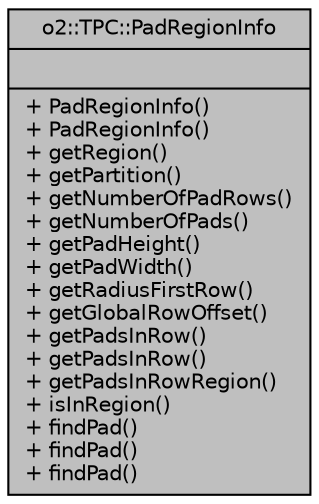 digraph "o2::TPC::PadRegionInfo"
{
 // INTERACTIVE_SVG=YES
  bgcolor="transparent";
  edge [fontname="Helvetica",fontsize="10",labelfontname="Helvetica",labelfontsize="10"];
  node [fontname="Helvetica",fontsize="10",shape=record];
  Node1 [label="{o2::TPC::PadRegionInfo\n||+ PadRegionInfo()\l+ PadRegionInfo()\l+ getRegion()\l+ getPartition()\l+ getNumberOfPadRows()\l+ getNumberOfPads()\l+ getPadHeight()\l+ getPadWidth()\l+ getRadiusFirstRow()\l+ getGlobalRowOffset()\l+ getPadsInRow()\l+ getPadsInRow()\l+ getPadsInRowRegion()\l+ isInRegion()\l+ findPad()\l+ findPad()\l+ findPad()\l}",height=0.2,width=0.4,color="black", fillcolor="grey75", style="filled" fontcolor="black"];
}
